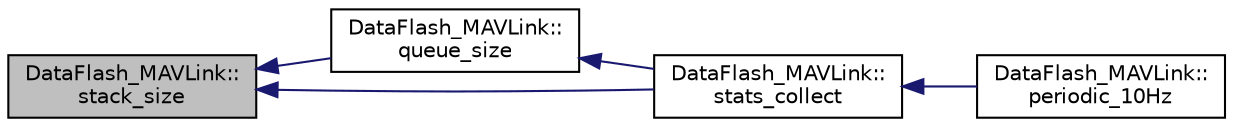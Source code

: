 digraph "DataFlash_MAVLink::stack_size"
{
 // INTERACTIVE_SVG=YES
  edge [fontname="Helvetica",fontsize="10",labelfontname="Helvetica",labelfontsize="10"];
  node [fontname="Helvetica",fontsize="10",shape=record];
  rankdir="LR";
  Node1 [label="DataFlash_MAVLink::\lstack_size",height=0.2,width=0.4,color="black", fillcolor="grey75", style="filled", fontcolor="black"];
  Node1 -> Node2 [dir="back",color="midnightblue",fontsize="10",style="solid",fontname="Helvetica"];
  Node2 [label="DataFlash_MAVLink::\lqueue_size",height=0.2,width=0.4,color="black", fillcolor="white", style="filled",URL="$classDataFlash__MAVLink.html#a6dac1adfe8ebbb54acf9fdd07f37005e"];
  Node2 -> Node3 [dir="back",color="midnightblue",fontsize="10",style="solid",fontname="Helvetica"];
  Node3 [label="DataFlash_MAVLink::\lstats_collect",height=0.2,width=0.4,color="black", fillcolor="white", style="filled",URL="$classDataFlash__MAVLink.html#a7abd47bdea5c46017080e26e15211972"];
  Node3 -> Node4 [dir="back",color="midnightblue",fontsize="10",style="solid",fontname="Helvetica"];
  Node4 [label="DataFlash_MAVLink::\lperiodic_10Hz",height=0.2,width=0.4,color="black", fillcolor="white", style="filled",URL="$classDataFlash__MAVLink.html#a076ace149800310d2c411690a1f8524e"];
  Node1 -> Node3 [dir="back",color="midnightblue",fontsize="10",style="solid",fontname="Helvetica"];
}

